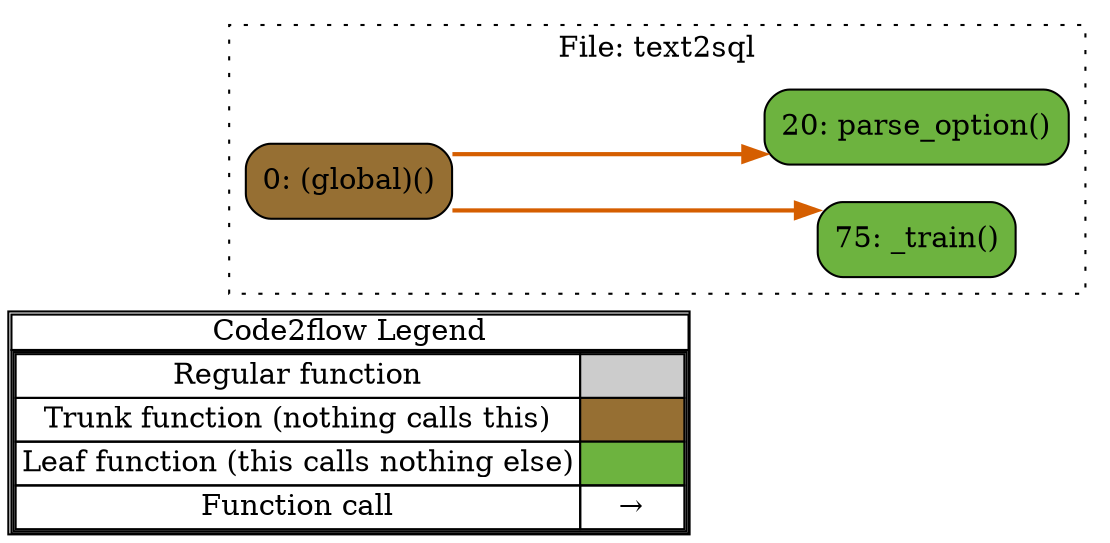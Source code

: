 digraph G {
concentrate=true;
splines="ortho";
rankdir="LR";
subgraph legend{
    rank = min;
    label = "legend";
    Legend [shape=none, margin=0, label = <
        <table cellspacing="0" cellpadding="0" border="1"><tr><td>Code2flow Legend</td></tr><tr><td>
        <table cellspacing="0">
        <tr><td>Regular function</td><td width="50px" bgcolor='#cccccc'></td></tr>
        <tr><td>Trunk function (nothing calls this)</td><td bgcolor='#966F33'></td></tr>
        <tr><td>Leaf function (this calls nothing else)</td><td bgcolor='#6db33f'></td></tr>
        <tr><td>Function call</td><td><font color='black'>&#8594;</font></td></tr>
        </table></td></tr></table>
        >];
}node_aaa93fee [label="0: (global)()" name="text2sql::(global)" shape="rect" style="rounded,filled" fillcolor="#966F33" ];
node_1f0e6b50 [label="75: _train()" name="text2sql::_train" shape="rect" style="rounded,filled" fillcolor="#6db33f" ];
node_105afec1 [label="20: parse_option()" name="text2sql::parse_option" shape="rect" style="rounded,filled" fillcolor="#6db33f" ];
node_aaa93fee -> node_1f0e6b50 [color="#D55E00" penwidth="2"];
node_aaa93fee -> node_105afec1 [color="#D55E00" penwidth="2"];
subgraph cluster_d974fb3e {
    node_105afec1 node_1f0e6b50 node_aaa93fee;
    label="File: text2sql";
    name="text2sql";
    style="filled";
    graph[style=dotted];
};
}
